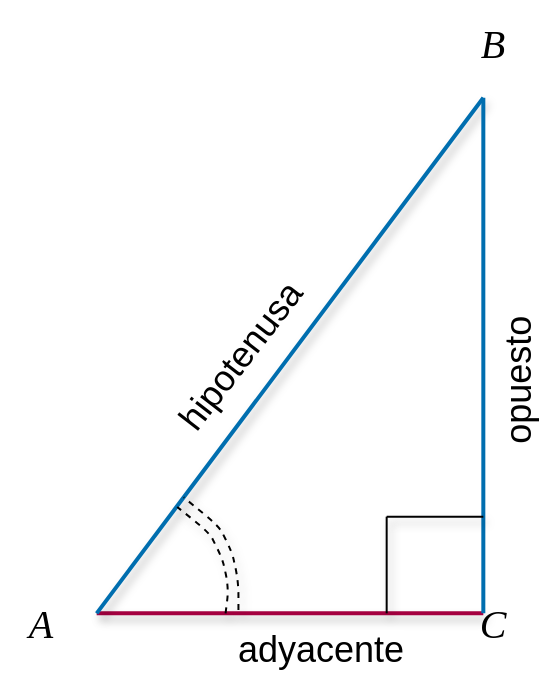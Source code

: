 <mxfile version="21.6.5" type="device">
  <diagram name="Seite-1" id="j8HhosRpMgPHARPPf4BZ">
    <mxGraphModel dx="630" dy="379" grid="1" gridSize="10" guides="1" tooltips="1" connect="1" arrows="1" fold="1" page="1" pageScale="1" pageWidth="827" pageHeight="1169" math="0" shadow="0">
      <root>
        <mxCell id="0" />
        <mxCell id="1" parent="0" />
        <mxCell id="rhbxIwn_uv5ldd_zecec-3" value="" style="endArrow=none;html=1;rounded=1;strokeWidth=2;shadow=1;fillColor=#d80073;strokeColor=#A50040;" edge="1" parent="1">
          <mxGeometry width="50" height="50" relative="1" as="geometry">
            <mxPoint x="541.667" y="341.667" as="sourcePoint" />
            <mxPoint x="348.333" y="341.667" as="targetPoint" />
          </mxGeometry>
        </mxCell>
        <mxCell id="rhbxIwn_uv5ldd_zecec-13" value="adyacente" style="edgeLabel;html=1;align=center;verticalAlign=middle;resizable=0;points=[];fontSize=18;" vertex="1" connectable="0" parent="rhbxIwn_uv5ldd_zecec-3">
          <mxGeometry x="-0.153" relative="1" as="geometry">
            <mxPoint y="18" as="offset" />
          </mxGeometry>
        </mxCell>
        <mxCell id="rhbxIwn_uv5ldd_zecec-5" value="" style="endArrow=none;html=1;rounded=1;strokeWidth=2;endSize=6;jumpStyle=none;shadow=1;fillColor=#1ba1e2;strokeColor=#006EAF;" edge="1" parent="1">
          <mxGeometry width="50" height="50" relative="1" as="geometry">
            <mxPoint x="348.333" y="341.667" as="sourcePoint" />
            <mxPoint x="541.667" y="83.893" as="targetPoint" />
          </mxGeometry>
        </mxCell>
        <mxCell id="rhbxIwn_uv5ldd_zecec-11" value="&lt;font style=&quot;font-size: 18px;&quot;&gt;hipotenusa&lt;/font&gt;" style="edgeLabel;html=1;align=center;verticalAlign=middle;resizable=0;points=[];rotation=-52.3;fontSize=18;" vertex="1" connectable="0" parent="rhbxIwn_uv5ldd_zecec-5">
          <mxGeometry x="-0.01" relative="1" as="geometry">
            <mxPoint x="-24" y="-1" as="offset" />
          </mxGeometry>
        </mxCell>
        <mxCell id="rhbxIwn_uv5ldd_zecec-6" value="" style="endArrow=none;html=1;rounded=1;strokeWidth=2;fillColor=#1ba1e2;strokeColor=#006EAF;" edge="1" parent="1">
          <mxGeometry width="50" height="50" relative="1" as="geometry">
            <mxPoint x="541.667" y="341.667" as="sourcePoint" />
            <mxPoint x="541.667" y="83.893" as="targetPoint" />
          </mxGeometry>
        </mxCell>
        <mxCell id="rhbxIwn_uv5ldd_zecec-12" value="opuesto" style="edgeLabel;html=1;align=center;verticalAlign=middle;resizable=0;points=[];rotation=-90;fontSize=18;" vertex="1" connectable="0" parent="rhbxIwn_uv5ldd_zecec-6">
          <mxGeometry x="-0.101" y="-1" relative="1" as="geometry">
            <mxPoint x="17" as="offset" />
          </mxGeometry>
        </mxCell>
        <mxCell id="rhbxIwn_uv5ldd_zecec-7" value="" style="endArrow=none;html=1;rounded=1;shadow=1;" edge="1" parent="1">
          <mxGeometry width="50" height="50" relative="1" as="geometry">
            <mxPoint x="493.333" y="293.335" as="sourcePoint" />
            <mxPoint x="541.667" y="293.335" as="targetPoint" />
          </mxGeometry>
        </mxCell>
        <mxCell id="rhbxIwn_uv5ldd_zecec-8" value="" style="endArrow=none;html=1;rounded=1;shadow=1;" edge="1" parent="1">
          <mxGeometry width="50" height="50" relative="1" as="geometry">
            <mxPoint x="493.333" y="341.667" as="sourcePoint" />
            <mxPoint x="493.333" y="293.335" as="targetPoint" />
          </mxGeometry>
        </mxCell>
        <mxCell id="rhbxIwn_uv5ldd_zecec-9" value="" style="endArrow=none;html=1;rounded=1;strokeWidth=1;dashed=1;endSize=6;jumpStyle=none;shadow=1;" edge="1" parent="1">
          <mxGeometry width="50" height="50" relative="1" as="geometry">
            <mxPoint x="412.778" y="341.667" as="sourcePoint" />
            <mxPoint x="388.611" y="288.501" as="targetPoint" />
            <Array as="points">
              <mxPoint x="414.389" y="328.779" />
              <mxPoint x="411.167" y="314.279" />
              <mxPoint x="404.722" y="301.39" />
            </Array>
          </mxGeometry>
        </mxCell>
        <mxCell id="rhbxIwn_uv5ldd_zecec-10" value="" style="endArrow=none;html=1;rounded=1;strokeWidth=1;dashed=1;endSize=6;jumpStyle=none;shadow=1;" edge="1" parent="1">
          <mxGeometry width="50" height="50" relative="1" as="geometry">
            <mxPoint x="419.222" y="340.056" as="sourcePoint" />
            <mxPoint x="391.833" y="283.668" as="targetPoint" />
            <Array as="points">
              <mxPoint x="419.222" y="325.556" />
              <mxPoint x="416" y="311.057" />
              <mxPoint x="409.556" y="298.168" />
            </Array>
          </mxGeometry>
        </mxCell>
        <mxCell id="rhbxIwn_uv5ldd_zecec-14" value="&lt;font size=&quot;1&quot; face=&quot;Times New Roman&quot; style=&quot;&quot;&gt;&lt;i style=&quot;font-size: 20px;&quot;&gt;A&lt;/i&gt;&lt;/font&gt;" style="text;html=1;align=center;verticalAlign=middle;resizable=0;points=[];autosize=1;strokeColor=none;fillColor=none;" vertex="1" parent="1">
          <mxGeometry x="300" y="325.556" width="40" height="40" as="geometry" />
        </mxCell>
        <mxCell id="rhbxIwn_uv5ldd_zecec-15" value="&lt;font size=&quot;1&quot; face=&quot;Times New Roman&quot; style=&quot;&quot;&gt;&lt;i style=&quot;font-size: 20px;&quot;&gt;C&lt;/i&gt;&lt;/font&gt;" style="text;html=1;align=center;verticalAlign=middle;resizable=0;points=[];autosize=1;strokeColor=none;fillColor=none;" vertex="1" parent="1">
          <mxGeometry x="525.556" y="325.556" width="40" height="40" as="geometry" />
        </mxCell>
        <mxCell id="rhbxIwn_uv5ldd_zecec-16" value="&lt;font size=&quot;1&quot; face=&quot;Times New Roman&quot; style=&quot;&quot;&gt;&lt;i style=&quot;font-size: 20px;&quot;&gt;B&lt;/i&gt;&lt;/font&gt;" style="text;html=1;align=center;verticalAlign=middle;resizable=0;points=[];autosize=1;strokeColor=none;fillColor=none;" vertex="1" parent="1">
          <mxGeometry x="525.556" y="35.56" width="40" height="40" as="geometry" />
        </mxCell>
      </root>
    </mxGraphModel>
  </diagram>
</mxfile>
